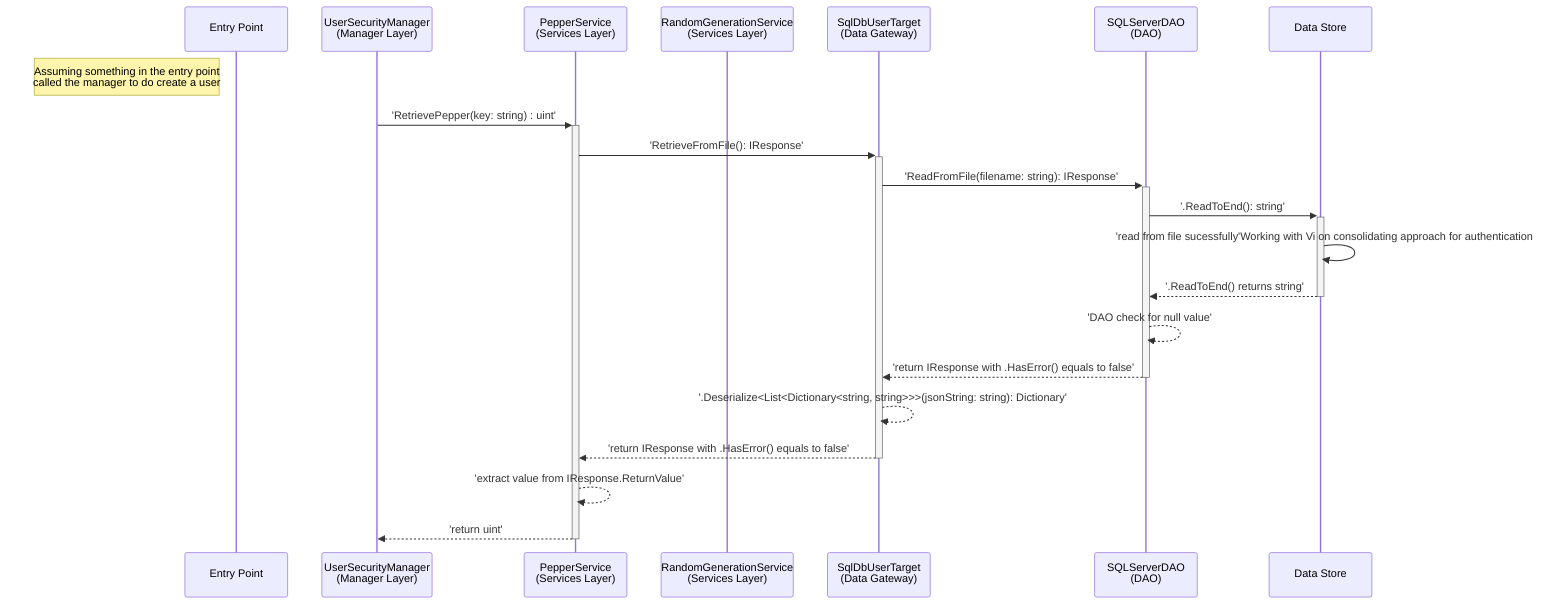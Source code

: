 sequenceDiagram
participant e as Entry Point
participant usm as UserSecurityManager<br>(Manager Layer)
participant pp as PepperService<br>(Services Layer)
participant uc as RandomGenerationService<br>(Services Layer)
participant dg as SqlDbUserTarget<br>(Data Gateway)
participant da as SQLServerDAO<br>(DAO)
participant ds as Data Store

Note Left of e: Assuming something in the entry point<br>called the manager to do create a user

usm->>+pp: 'RetrievePepper(key: string) : uint'
pp->>+dg: 'RetrieveFromFile(): IResponse'
dg->>+da: 'ReadFromFile(filename: string): IResponse'
da->>+ds: '.ReadToEnd(): string'
ds->>ds: 'read from file sucessfully'Working with Vi on consolidating approach for authentication
ds-->>-da: '.ReadToEnd() returns string'
da-->>da: 'DAO check for null value'
da-->>-dg: 'return IResponse with .HasError() equals to false' 
dg-->>dg: '.Deserialize<List<Dictionary<string, string>>>(jsonString: string): Dictionary'
dg-->>-pp: 'return IResponse with .HasError() equals to false'
pp-->>pp: 'extract value from IResponse.ReturnValue'
pp-->>-usm: 'return uint'